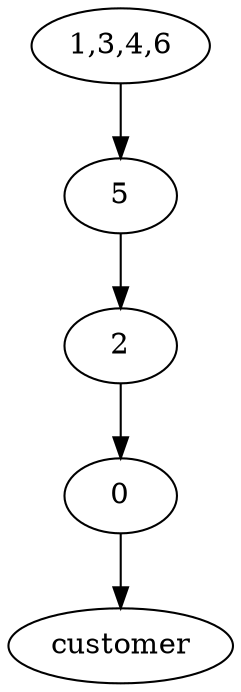 strict digraph "" {
	0 -> customer	[len=0];
	2 -> 0	[len=4];
	5 -> 2	[len=1];
	"1,3,4,6" -> 5	[len=1];
}
